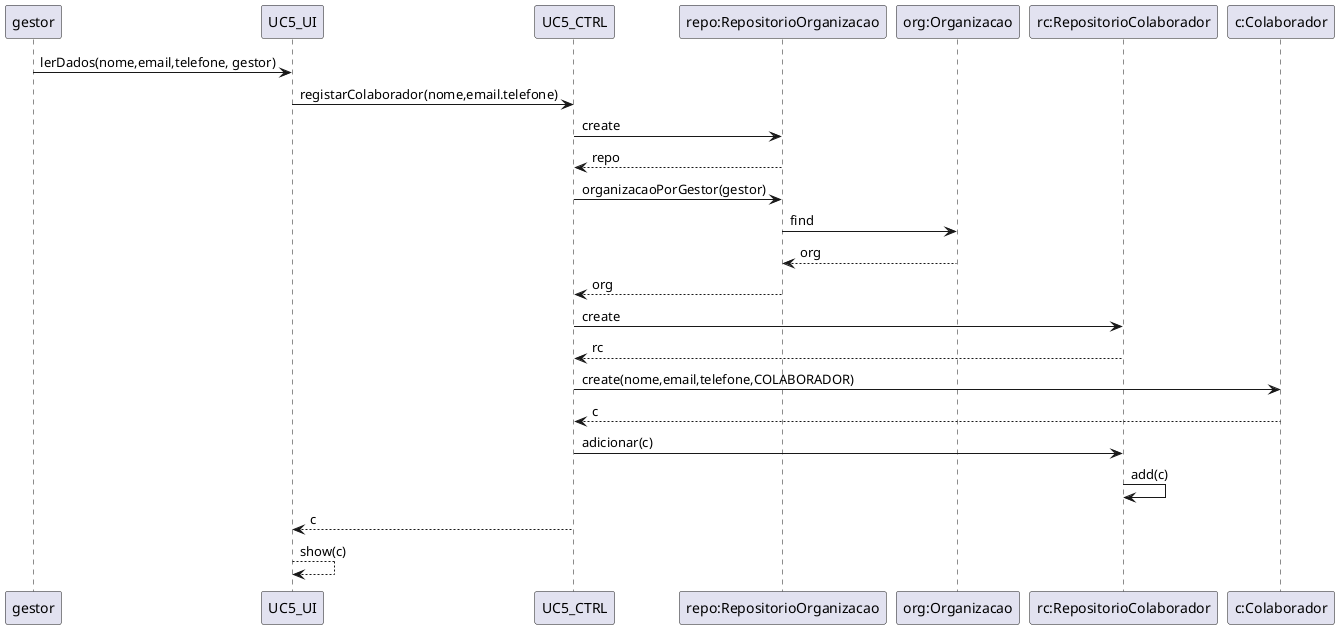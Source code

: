 @startuml 

gestor -> UC5_UI:lerDados(nome,email,telefone, gestor) 

UC5_UI -> UC5_CTRL:registarColaborador(nome,email.telefone)

UC5_CTRL -> "repo:RepositorioOrganizacao": create
UC5_CTRL <-- "repo:RepositorioOrganizacao": repo

UC5_CTRL -> "repo:RepositorioOrganizacao": organizacaoPorGestor(gestor)

"repo:RepositorioOrganizacao" -> "org:Organizacao": find
"repo:RepositorioOrganizacao" <-- "org:Organizacao": org

UC5_CTRL <-- "repo:RepositorioOrganizacao": org

UC5_CTRL -> "rc:RepositorioColaborador": create
UC5_CTRL <-- "rc:RepositorioColaborador": rc


UC5_CTRL -> "c:Colaborador":create(nome,email,telefone,COLABORADOR)
UC5_CTRL <-- "c:Colaborador":c


UC5_CTRL -> "rc:RepositorioColaborador": adicionar(c)
"rc:RepositorioColaborador" -> "rc:RepositorioColaborador": add(c)



UC5_CTRL --> UC5_UI: c

UC5_UI --> UC5_UI: show(c)
@enduml